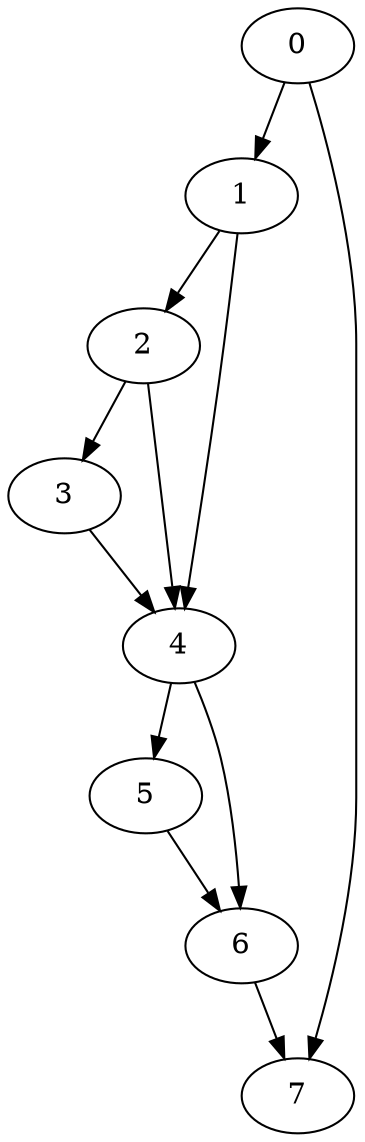 digraph {
	0
	1
	2
	3
	4
	5
	6
	7
	0 -> 1
	1 -> 2
	2 -> 3
	2 -> 4
	3 -> 4
	1 -> 4
	4 -> 5
	4 -> 6
	5 -> 6
	0 -> 7
	6 -> 7
}
